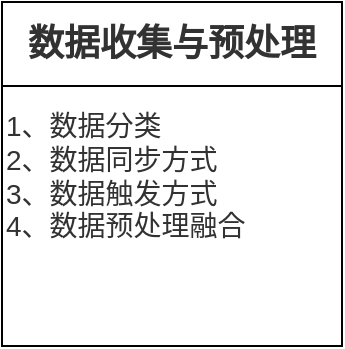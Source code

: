 <mxfile version="24.7.17">
  <diagram name="第 1 页" id="N_GJrwax7397YC5VrXUw">
    <mxGraphModel dx="1434" dy="772" grid="1" gridSize="10" guides="1" tooltips="1" connect="1" arrows="1" fold="1" page="1" pageScale="1" pageWidth="827" pageHeight="1169" math="0" shadow="0">
      <root>
        <mxCell id="0" />
        <mxCell id="1" parent="0" />
        <mxCell id="83f_WDFYDTiC7E0U7w7g-1" value="&lt;span style=&quot;color: rgb(50, 50, 50); font-family: &amp;quot;Microsoft YaHei&amp;quot;, 微软雅黑, Arial; font-size: 14px; background-color: rgba(255, 255, 255, 0.01);&quot;&gt;1、数据分类&lt;/span&gt;&lt;div style=&quot;resize: none; outline: none; font-size: 14px; color: rgb(50, 50, 50); font-family: &amp;quot;Microsoft YaHei&amp;quot;, 微软雅黑, Arial;&quot;&gt;2、数据同步方式&lt;/div&gt;&lt;div style=&quot;resize: none; outline: none; font-size: 14px; color: rgb(50, 50, 50); font-family: &amp;quot;Microsoft YaHei&amp;quot;, 微软雅黑, Arial;&quot;&gt;3、数据触发方式&lt;/div&gt;&lt;div style=&quot;resize: none; outline: none; font-size: 14px; color: rgb(50, 50, 50); font-family: &amp;quot;Microsoft YaHei&amp;quot;, 微软雅黑, Arial;&quot;&gt;4、数据预处理融合&lt;/div&gt;" style="whiteSpace=wrap;html=1;aspect=fixed;align=left;verticalAlign=middle;" parent="1" vertex="1">
          <mxGeometry x="40" y="540" width="170" height="170" as="geometry" />
        </mxCell>
        <mxCell id="uF6mSDZLpJN5wUJK4P2C-1" value="&lt;span style=&quot;color: rgb(50, 50, 50); font-family: &amp;quot;Microsoft YaHei&amp;quot;, 微软雅黑, Arial; font-size: 18px; font-weight: 700; background-color: rgba(255, 255, 255, 0.01);&quot;&gt;数据收集与预处理&lt;/span&gt;" style="rounded=0;whiteSpace=wrap;html=1;" vertex="1" parent="1">
          <mxGeometry x="40" y="538" width="170" height="42" as="geometry" />
        </mxCell>
      </root>
    </mxGraphModel>
  </diagram>
</mxfile>
